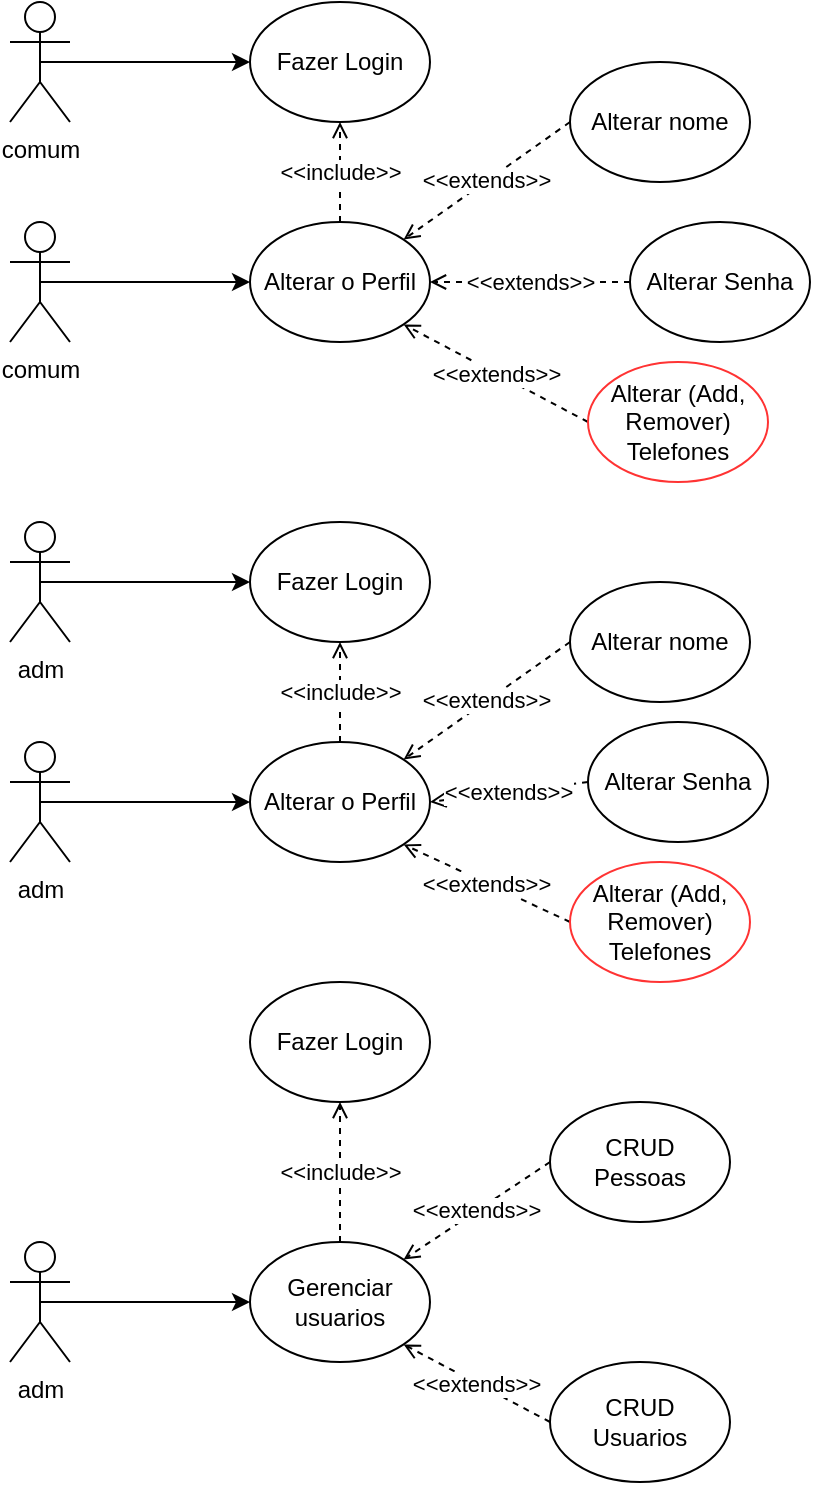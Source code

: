 <mxfile version="13.9.9" type="device"><diagram id="W7aSj1iH6VAvEGQMzsdA" name="Page-1"><mxGraphModel dx="526" dy="393" grid="1" gridSize="10" guides="1" tooltips="1" connect="1" arrows="1" fold="1" page="1" pageScale="1" pageWidth="827" pageHeight="1169" math="0" shadow="0"><root><mxCell id="0"/><mxCell id="1" parent="0"/><mxCell id="rt4Am4xMi93fGNDQVeGf-8" style="edgeStyle=orthogonalEdgeStyle;rounded=0;orthogonalLoop=1;jettySize=auto;html=1;exitX=0.5;exitY=0.5;exitDx=0;exitDy=0;exitPerimeter=0;entryX=0;entryY=0.5;entryDx=0;entryDy=0;" edge="1" parent="1" source="rt4Am4xMi93fGNDQVeGf-2" target="rt4Am4xMi93fGNDQVeGf-3"><mxGeometry relative="1" as="geometry"/></mxCell><mxCell id="rt4Am4xMi93fGNDQVeGf-2" value="comum" style="shape=umlActor;verticalLabelPosition=bottom;verticalAlign=top;html=1;outlineConnect=0;" vertex="1" parent="1"><mxGeometry x="80" y="20" width="30" height="60" as="geometry"/></mxCell><mxCell id="rt4Am4xMi93fGNDQVeGf-3" value="Fazer Login" style="ellipse;whiteSpace=wrap;html=1;" vertex="1" parent="1"><mxGeometry x="200" y="20" width="90" height="60" as="geometry"/></mxCell><mxCell id="rt4Am4xMi93fGNDQVeGf-9" style="edgeStyle=orthogonalEdgeStyle;rounded=0;orthogonalLoop=1;jettySize=auto;html=1;exitX=0.5;exitY=0.5;exitDx=0;exitDy=0;exitPerimeter=0;entryX=0;entryY=0.5;entryDx=0;entryDy=0;" edge="1" parent="1" source="rt4Am4xMi93fGNDQVeGf-4" target="rt4Am4xMi93fGNDQVeGf-5"><mxGeometry relative="1" as="geometry"/></mxCell><mxCell id="rt4Am4xMi93fGNDQVeGf-4" value="comum" style="shape=umlActor;verticalLabelPosition=bottom;verticalAlign=top;html=1;outlineConnect=0;" vertex="1" parent="1"><mxGeometry x="80" y="130" width="30" height="60" as="geometry"/></mxCell><mxCell id="rt4Am4xMi93fGNDQVeGf-10" value="&amp;lt;&amp;lt;include&amp;gt;&amp;gt;" style="edgeStyle=orthogonalEdgeStyle;rounded=0;orthogonalLoop=1;jettySize=auto;html=1;exitX=0.5;exitY=0;exitDx=0;exitDy=0;entryX=0.5;entryY=1;entryDx=0;entryDy=0;dashed=1;endArrow=open;endFill=0;" edge="1" parent="1" source="rt4Am4xMi93fGNDQVeGf-5" target="rt4Am4xMi93fGNDQVeGf-3"><mxGeometry relative="1" as="geometry"/></mxCell><mxCell id="rt4Am4xMi93fGNDQVeGf-5" value="Alterar o Perfil" style="ellipse;whiteSpace=wrap;html=1;" vertex="1" parent="1"><mxGeometry x="200" y="130" width="90" height="60" as="geometry"/></mxCell><mxCell id="rt4Am4xMi93fGNDQVeGf-11" value="&amp;lt;&amp;lt;extends&amp;gt;&amp;gt;" style="rounded=0;orthogonalLoop=1;jettySize=auto;html=1;exitX=0;exitY=0.5;exitDx=0;exitDy=0;entryX=1;entryY=0;entryDx=0;entryDy=0;dashed=1;endArrow=open;endFill=0;" edge="1" parent="1" source="rt4Am4xMi93fGNDQVeGf-6" target="rt4Am4xMi93fGNDQVeGf-5"><mxGeometry relative="1" as="geometry"/></mxCell><mxCell id="rt4Am4xMi93fGNDQVeGf-6" value="Alterar nome" style="ellipse;whiteSpace=wrap;html=1;" vertex="1" parent="1"><mxGeometry x="360" y="50" width="90" height="60" as="geometry"/></mxCell><mxCell id="rt4Am4xMi93fGNDQVeGf-12" value="&amp;lt;&amp;lt;extends&amp;gt;&amp;gt;" style="edgeStyle=none;rounded=0;orthogonalLoop=1;jettySize=auto;html=1;exitX=0;exitY=0.5;exitDx=0;exitDy=0;entryX=1;entryY=0.5;entryDx=0;entryDy=0;dashed=1;endArrow=open;endFill=0;" edge="1" parent="1" source="rt4Am4xMi93fGNDQVeGf-7" target="rt4Am4xMi93fGNDQVeGf-5"><mxGeometry relative="1" as="geometry"/></mxCell><mxCell id="rt4Am4xMi93fGNDQVeGf-7" value="Alterar Senha" style="ellipse;whiteSpace=wrap;html=1;" vertex="1" parent="1"><mxGeometry x="390" y="130" width="90" height="60" as="geometry"/></mxCell><mxCell id="rt4Am4xMi93fGNDQVeGf-15" style="edgeStyle=orthogonalEdgeStyle;rounded=0;orthogonalLoop=1;jettySize=auto;html=1;exitX=0.5;exitY=0.5;exitDx=0;exitDy=0;exitPerimeter=0;entryX=0;entryY=0.5;entryDx=0;entryDy=0;" edge="1" source="rt4Am4xMi93fGNDQVeGf-16" target="rt4Am4xMi93fGNDQVeGf-17" parent="1"><mxGeometry relative="1" as="geometry"/></mxCell><mxCell id="rt4Am4xMi93fGNDQVeGf-16" value="adm" style="shape=umlActor;verticalLabelPosition=bottom;verticalAlign=top;html=1;outlineConnect=0;" vertex="1" parent="1"><mxGeometry x="80" y="280" width="30" height="60" as="geometry"/></mxCell><mxCell id="rt4Am4xMi93fGNDQVeGf-17" value="Fazer Login" style="ellipse;whiteSpace=wrap;html=1;" vertex="1" parent="1"><mxGeometry x="200" y="280" width="90" height="60" as="geometry"/></mxCell><mxCell id="rt4Am4xMi93fGNDQVeGf-18" style="edgeStyle=orthogonalEdgeStyle;rounded=0;orthogonalLoop=1;jettySize=auto;html=1;exitX=0.5;exitY=0.5;exitDx=0;exitDy=0;exitPerimeter=0;entryX=0;entryY=0.5;entryDx=0;entryDy=0;" edge="1" source="rt4Am4xMi93fGNDQVeGf-19" target="rt4Am4xMi93fGNDQVeGf-21" parent="1"><mxGeometry relative="1" as="geometry"/></mxCell><mxCell id="rt4Am4xMi93fGNDQVeGf-19" value="adm" style="shape=umlActor;verticalLabelPosition=bottom;verticalAlign=top;html=1;outlineConnect=0;" vertex="1" parent="1"><mxGeometry x="80" y="390" width="30" height="60" as="geometry"/></mxCell><mxCell id="rt4Am4xMi93fGNDQVeGf-20" value="&amp;lt;&amp;lt;include&amp;gt;&amp;gt;" style="edgeStyle=orthogonalEdgeStyle;rounded=0;orthogonalLoop=1;jettySize=auto;html=1;exitX=0.5;exitY=0;exitDx=0;exitDy=0;entryX=0.5;entryY=1;entryDx=0;entryDy=0;dashed=1;endArrow=open;endFill=0;" edge="1" source="rt4Am4xMi93fGNDQVeGf-21" target="rt4Am4xMi93fGNDQVeGf-17" parent="1"><mxGeometry relative="1" as="geometry"/></mxCell><mxCell id="rt4Am4xMi93fGNDQVeGf-21" value="Alterar o Perfil" style="ellipse;whiteSpace=wrap;html=1;" vertex="1" parent="1"><mxGeometry x="200" y="390" width="90" height="60" as="geometry"/></mxCell><mxCell id="rt4Am4xMi93fGNDQVeGf-22" value="&amp;lt;&amp;lt;extends&amp;gt;&amp;gt;" style="rounded=0;orthogonalLoop=1;jettySize=auto;html=1;exitX=0;exitY=0.5;exitDx=0;exitDy=0;entryX=1;entryY=0;entryDx=0;entryDy=0;dashed=1;endArrow=open;endFill=0;" edge="1" source="rt4Am4xMi93fGNDQVeGf-23" target="rt4Am4xMi93fGNDQVeGf-21" parent="1"><mxGeometry relative="1" as="geometry"/></mxCell><mxCell id="rt4Am4xMi93fGNDQVeGf-23" value="Alterar nome" style="ellipse;whiteSpace=wrap;html=1;" vertex="1" parent="1"><mxGeometry x="360" y="310" width="90" height="60" as="geometry"/></mxCell><mxCell id="rt4Am4xMi93fGNDQVeGf-24" value="&amp;lt;&amp;lt;extends&amp;gt;&amp;gt;" style="edgeStyle=none;rounded=0;orthogonalLoop=1;jettySize=auto;html=1;exitX=0;exitY=0.5;exitDx=0;exitDy=0;entryX=1;entryY=0.5;entryDx=0;entryDy=0;dashed=1;endArrow=open;endFill=0;" edge="1" source="rt4Am4xMi93fGNDQVeGf-25" target="rt4Am4xMi93fGNDQVeGf-21" parent="1"><mxGeometry relative="1" as="geometry"/></mxCell><mxCell id="rt4Am4xMi93fGNDQVeGf-25" value="Alterar Senha" style="ellipse;whiteSpace=wrap;html=1;" vertex="1" parent="1"><mxGeometry x="369" y="380" width="90" height="60" as="geometry"/></mxCell><mxCell id="rt4Am4xMi93fGNDQVeGf-26" style="edgeStyle=orthogonalEdgeStyle;rounded=0;orthogonalLoop=1;jettySize=auto;html=1;exitX=0.5;exitY=0.5;exitDx=0;exitDy=0;exitPerimeter=0;entryX=0;entryY=0.5;entryDx=0;entryDy=0;" edge="1" source="rt4Am4xMi93fGNDQVeGf-27" target="rt4Am4xMi93fGNDQVeGf-28" parent="1"><mxGeometry relative="1" as="geometry"/></mxCell><mxCell id="rt4Am4xMi93fGNDQVeGf-27" value="adm" style="shape=umlActor;verticalLabelPosition=bottom;verticalAlign=top;html=1;outlineConnect=0;" vertex="1" parent="1"><mxGeometry x="80" y="640" width="30" height="60" as="geometry"/></mxCell><mxCell id="rt4Am4xMi93fGNDQVeGf-34" value="&amp;lt;&amp;lt;include&amp;gt;&amp;gt;" style="edgeStyle=none;rounded=0;orthogonalLoop=1;jettySize=auto;html=1;exitX=0.5;exitY=0;exitDx=0;exitDy=0;entryX=0.5;entryY=1;entryDx=0;entryDy=0;dashed=1;endArrow=open;endFill=0;" edge="1" parent="1" source="rt4Am4xMi93fGNDQVeGf-28" target="rt4Am4xMi93fGNDQVeGf-33"><mxGeometry relative="1" as="geometry"/></mxCell><mxCell id="rt4Am4xMi93fGNDQVeGf-28" value="Gerenciar usuarios" style="ellipse;whiteSpace=wrap;html=1;" vertex="1" parent="1"><mxGeometry x="200" y="640" width="90" height="60" as="geometry"/></mxCell><mxCell id="rt4Am4xMi93fGNDQVeGf-31" value="&amp;lt;&amp;lt;extends&amp;gt;&amp;gt;" style="edgeStyle=none;rounded=0;orthogonalLoop=1;jettySize=auto;html=1;exitX=0;exitY=0.5;exitDx=0;exitDy=0;entryX=1;entryY=0;entryDx=0;entryDy=0;dashed=1;endArrow=open;endFill=0;" edge="1" parent="1" source="rt4Am4xMi93fGNDQVeGf-29" target="rt4Am4xMi93fGNDQVeGf-28"><mxGeometry relative="1" as="geometry"/></mxCell><mxCell id="rt4Am4xMi93fGNDQVeGf-29" value="CRUD&lt;br&gt;Pessoas" style="ellipse;whiteSpace=wrap;html=1;" vertex="1" parent="1"><mxGeometry x="350" y="570" width="90" height="60" as="geometry"/></mxCell><mxCell id="rt4Am4xMi93fGNDQVeGf-32" value="&amp;lt;&amp;lt;extends&amp;gt;&amp;gt;" style="edgeStyle=none;rounded=0;orthogonalLoop=1;jettySize=auto;html=1;exitX=0;exitY=0.5;exitDx=0;exitDy=0;entryX=1;entryY=1;entryDx=0;entryDy=0;dashed=1;endArrow=open;endFill=0;" edge="1" parent="1" source="rt4Am4xMi93fGNDQVeGf-30" target="rt4Am4xMi93fGNDQVeGf-28"><mxGeometry relative="1" as="geometry"/></mxCell><mxCell id="rt4Am4xMi93fGNDQVeGf-30" value="CRUD&lt;br&gt;Usuarios" style="ellipse;whiteSpace=wrap;html=1;" vertex="1" parent="1"><mxGeometry x="350" y="700" width="90" height="60" as="geometry"/></mxCell><mxCell id="rt4Am4xMi93fGNDQVeGf-33" value="Fazer Login" style="ellipse;whiteSpace=wrap;html=1;" vertex="1" parent="1"><mxGeometry x="200" y="510" width="90" height="60" as="geometry"/></mxCell><mxCell id="rt4Am4xMi93fGNDQVeGf-36" value="&amp;lt;&amp;lt;extends&amp;gt;&amp;gt;" style="edgeStyle=none;rounded=0;orthogonalLoop=1;jettySize=auto;html=1;exitX=0;exitY=0.5;exitDx=0;exitDy=0;entryX=1;entryY=1;entryDx=0;entryDy=0;dashed=1;endArrow=open;endFill=0;" edge="1" parent="1" source="rt4Am4xMi93fGNDQVeGf-35" target="rt4Am4xMi93fGNDQVeGf-5"><mxGeometry relative="1" as="geometry"/></mxCell><mxCell id="rt4Am4xMi93fGNDQVeGf-35" value="Alterar (Add, Remover) Telefones" style="ellipse;whiteSpace=wrap;html=1;strokeColor=#FF3333;" vertex="1" parent="1"><mxGeometry x="369" y="200" width="90" height="60" as="geometry"/></mxCell><mxCell id="rt4Am4xMi93fGNDQVeGf-38" value="&amp;lt;&amp;lt;extends&amp;gt;&amp;gt;" style="edgeStyle=none;rounded=0;orthogonalLoop=1;jettySize=auto;html=1;exitX=0;exitY=0.5;exitDx=0;exitDy=0;entryX=1;entryY=1;entryDx=0;entryDy=0;dashed=1;endArrow=open;endFill=0;" edge="1" parent="1" source="rt4Am4xMi93fGNDQVeGf-37" target="rt4Am4xMi93fGNDQVeGf-21"><mxGeometry relative="1" as="geometry"/></mxCell><mxCell id="rt4Am4xMi93fGNDQVeGf-37" value="Alterar (Add, Remover) Telefones" style="ellipse;whiteSpace=wrap;html=1;strokeColor=#FF3333;" vertex="1" parent="1"><mxGeometry x="360" y="450" width="90" height="60" as="geometry"/></mxCell></root></mxGraphModel></diagram></mxfile>